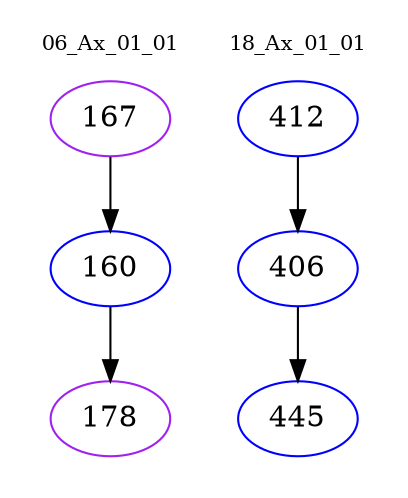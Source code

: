 digraph{
subgraph cluster_0 {
color = white
label = "06_Ax_01_01";
fontsize=10;
T0_167 [label="167", color="purple"]
T0_167 -> T0_160 [color="black"]
T0_160 [label="160", color="blue"]
T0_160 -> T0_178 [color="black"]
T0_178 [label="178", color="purple"]
}
subgraph cluster_1 {
color = white
label = "18_Ax_01_01";
fontsize=10;
T1_412 [label="412", color="blue"]
T1_412 -> T1_406 [color="black"]
T1_406 [label="406", color="blue"]
T1_406 -> T1_445 [color="black"]
T1_445 [label="445", color="blue"]
}
}
